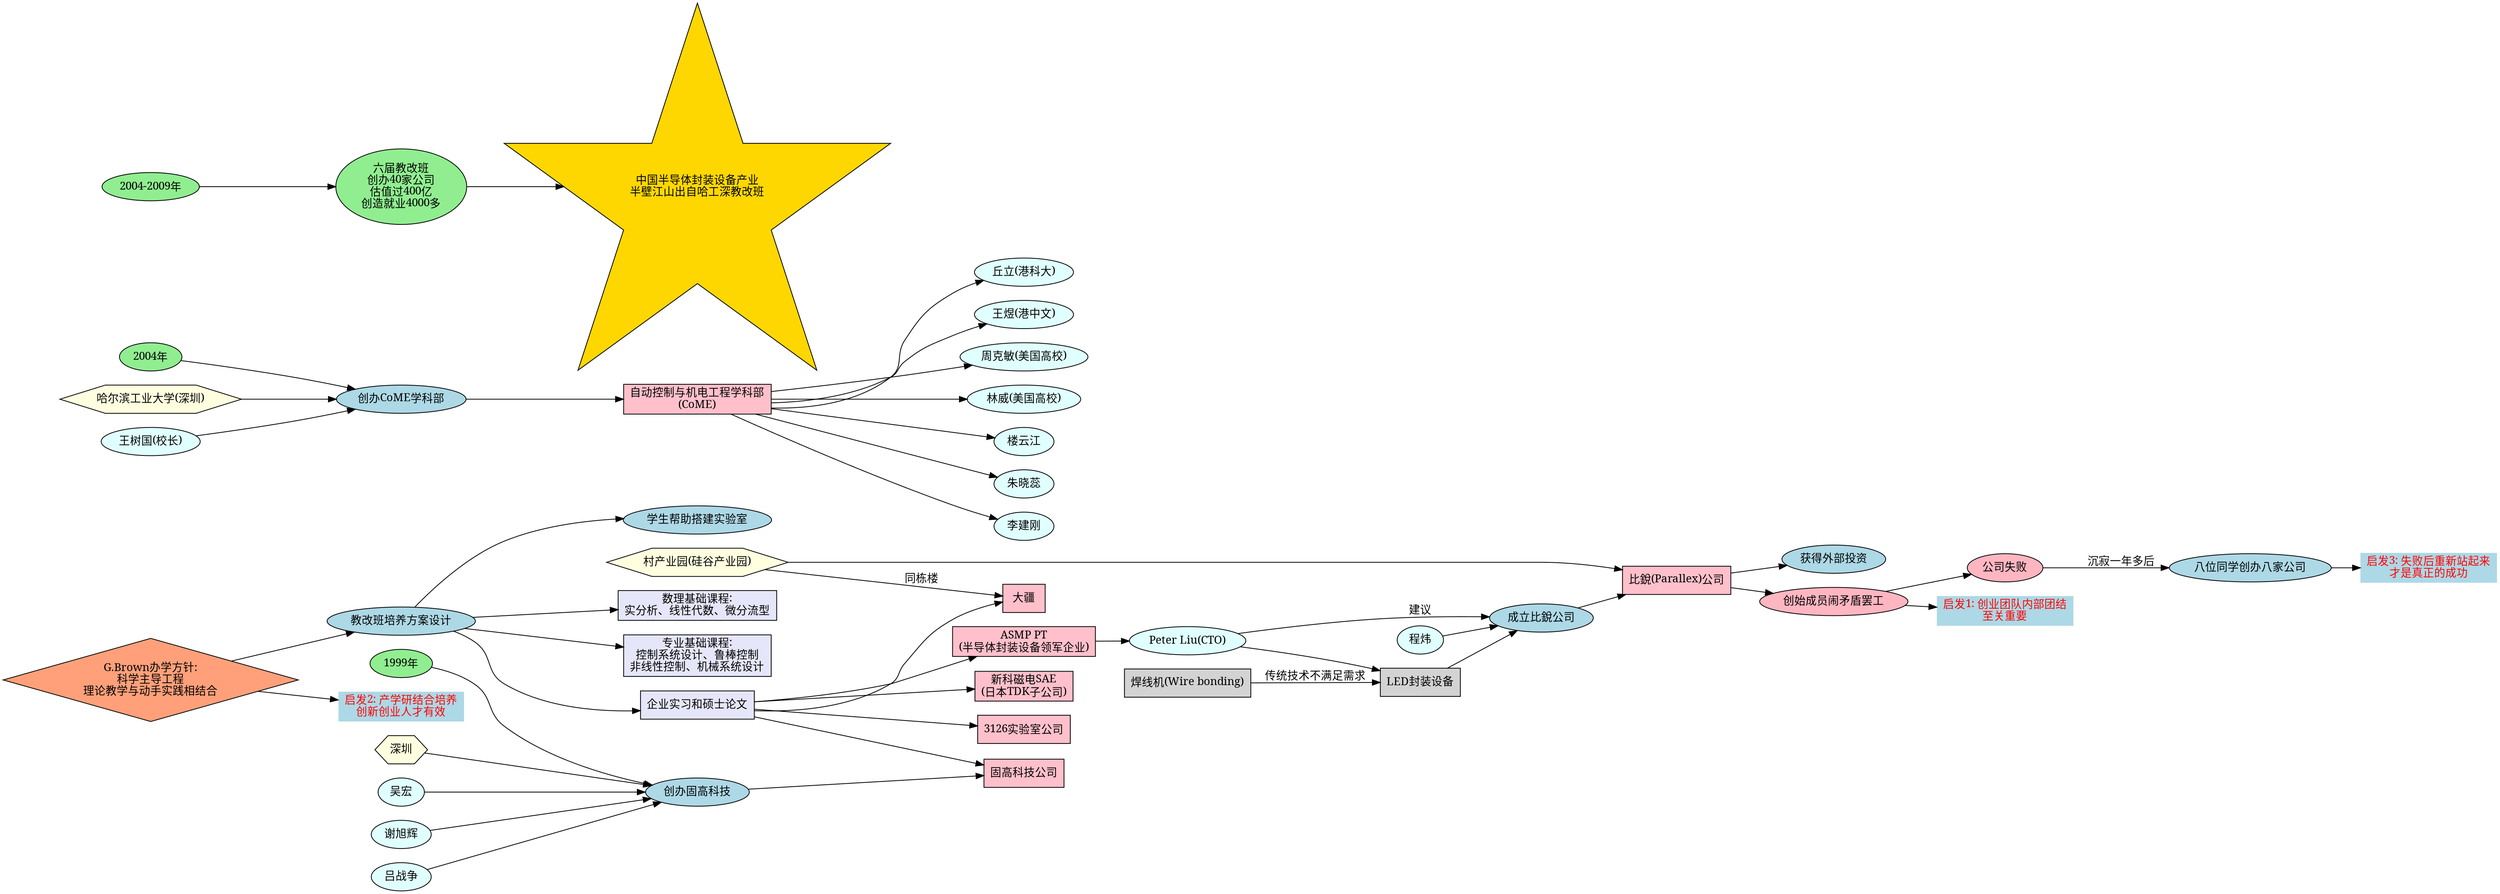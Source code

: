 digraph G {
  rankdir=LR;
  node [shape=box, style=filled, fillcolor=lightblue, fontname="SimSun"];
  edge [fontname="SimSun"];

  // 时间节点
  t1999 [label="1999年", shape=oval, fillcolor=lightgreen];
  t2004 [label="2004年", shape=oval, fillcolor=lightgreen];
  t2004_2009 [label="2004-2009年", shape=oval, fillcolor=lightgreen];

  // 地点节点
  place_sz [label="深圳", shape=hexagon, fillcolor=lightyellow];
  place_hgd [label="哈尔滨工业大学(深圳)", shape=hexagon, fillcolor=lightyellow];
  place_village [label="村产业园(硅谷产业园)", shape=hexagon, fillcolor=lightyellow];

  // 机构/组织节点
  org_gao [label="固高科技公司", fillcolor=pink];
  org_come [label="自动控制与机电工程学科部\n(CoME)", fillcolor=pink];
  org_parallax [label="比銳(Parallex)公司", fillcolor=pink];
  org_asmp [label="ASMP PT\n(半导体封装设备领军企业)", fillcolor=pink];
  org_sae [label="新科磁电SAE\n(日本TDK子公司)", fillcolor=pink];
  org_3126 [label="3126实验室公司", fillcolor=pink];
  org_dji [label="大疆", fillcolor=pink];

  // 人物节点
  person_wu [label="吴宏", shape=ellipse, fillcolor=lightcyan];
  person_xie [label="谢旭辉", shape=ellipse, fillcolor=lightcyan];
  person_lv [label="吕战争", shape=ellipse, fillcolor=lightcyan];
  person_wang [label="王树国(校长)", shape=ellipse, fillcolor=lightcyan];
  person_qiu [label="丘立(港科大)", shape=ellipse, fillcolor=lightcyan];
  person_wangy [label="王煜(港中文)", shape=ellipse, fillcolor=lightcyan];
  person_zhou [label="周克敏(美国高校)", shape=ellipse, fillcolor=lightcyan];
  person_lin [label="林威(美国高校)", shape=ellipse, fillcolor=lightcyan];
  person_lou [label="楼云江", shape=ellipse, fillcolor=lightcyan];
  person_zhu [label="朱晓蕊", shape=ellipse, fillcolor=lightcyan];
  person_li [label="李建刚", shape=ellipse, fillcolor=lightcyan];
  person_peter [label="Peter Liu(CTO)", shape=ellipse, fillcolor=lightcyan];
  person_cheng [label="程炜", shape=ellipse, fillcolor=lightcyan];
  
  // 教育理念节点
  concept_brown [label="G.Brown办学方针:\n科学主导工程\n理论教学与动手实践相结合", shape=diamond, fillcolor=lightsalmon];
  
  // 课程节点
  course_math [label="数理基础课程:\n实分析、线性代数、微分流型", fillcolor=lavender];
  course_prof [label="专业基础课程:\n控制系统设计、鲁棒控制\n非线性控制、机械系统设计", fillcolor=lavender];
  course_intern [label="企业实习和硕士论文", fillcolor=lavender];
  
  // 产品/技术节点
  tech_led [label="LED封装设备", fillcolor=lightgray];
  tech_wire [label="焊线机(Wire bonding)", fillcolor=lightgray];
  
  // 事件节点
  event_found_gao [label="创办固高科技", shape=oval];
  event_found_come [label="创办CoME学科部", shape=oval];
  event_edu_reform [label="教改班培养方案设计", shape=oval];
  event_lab_build [label="学生帮助搭建实验室", shape=oval];
  event_found_parallax [label="成立比銳公司", shape=oval];
  event_invest [label="获得外部投资", shape=oval];
  event_crisis [label="创始成员闹矛盾罢工", shape=oval, fillcolor=lightpink];
  event_fail [label="公司失败", shape=oval, fillcolor=lightpink];
  event_recovery [label="八位同学创办八家公司", shape=oval];
  event_impact [label="六届教改班\n创办40家公司\n估值过400亿\n创造就业4000多", shape=oval, fillcolor=lightgreen];
  
  // 结果/成就节点
  achievement [label="中国半导体封装设备产业\n半壁江山出自哈工深教改班", shape=star, fillcolor=gold];
  
  // 关系定义
  t1999 -> event_found_gao;
  event_found_gao -> org_gao;
  place_sz -> event_found_gao;
  person_wu -> event_found_gao;
  person_xie -> event_found_gao;
  person_lv -> event_found_gao;
  
  t2004 -> event_found_come;
  place_hgd -> event_found_come;
  person_wang -> event_found_come;
  event_found_come -> org_come;
  
  org_come -> person_qiu;
  org_come -> person_wangy;
  org_come -> person_zhou;
  org_come -> person_lin;
  org_come -> person_lou;
  org_come -> person_zhu;
  org_come -> person_li;
  
  concept_brown -> event_edu_reform;
  event_edu_reform -> course_math;
  event_edu_reform -> course_prof;
  event_edu_reform -> course_intern;
  event_edu_reform -> event_lab_build;
  
  course_intern -> org_asmp;
  course_intern -> org_sae;
  course_intern -> org_3126;
  course_intern -> org_gao;
  course_intern -> org_dji;
  
  org_asmp -> person_peter;
  person_peter -> tech_led;
  tech_wire -> tech_led [label="传统技术不满足需求"];
  
  tech_led -> event_found_parallax;
  person_peter -> event_found_parallax [label="建议"];
  person_cheng -> event_found_parallax;
  event_found_parallax -> org_parallax;
  org_parallax -> event_invest;
  
  place_village -> org_parallax;
  place_village -> org_dji [label="同栋楼"];
  
  org_parallax -> event_crisis;
  event_crisis -> event_fail;
  event_fail -> event_recovery [label="沉寂一年多后"];
  
  t2004_2009 -> event_impact;
  event_impact -> achievement;

  // 启发/反思节点
  lesson1 [label="启发1: 创业团队内部团结\n至关重要", shape=plaintext, fontcolor=red];
  lesson2 [label="启发2: 产学研结合培养\n创新创业人才有效", shape=plaintext, fontcolor=red];
  lesson3 [label="启发3: 失败后重新站起来\n才是真正的成功", shape=plaintext, fontcolor=red];
  
  event_crisis -> lesson1;
  concept_brown -> lesson2;
  event_recovery -> lesson3;
} 